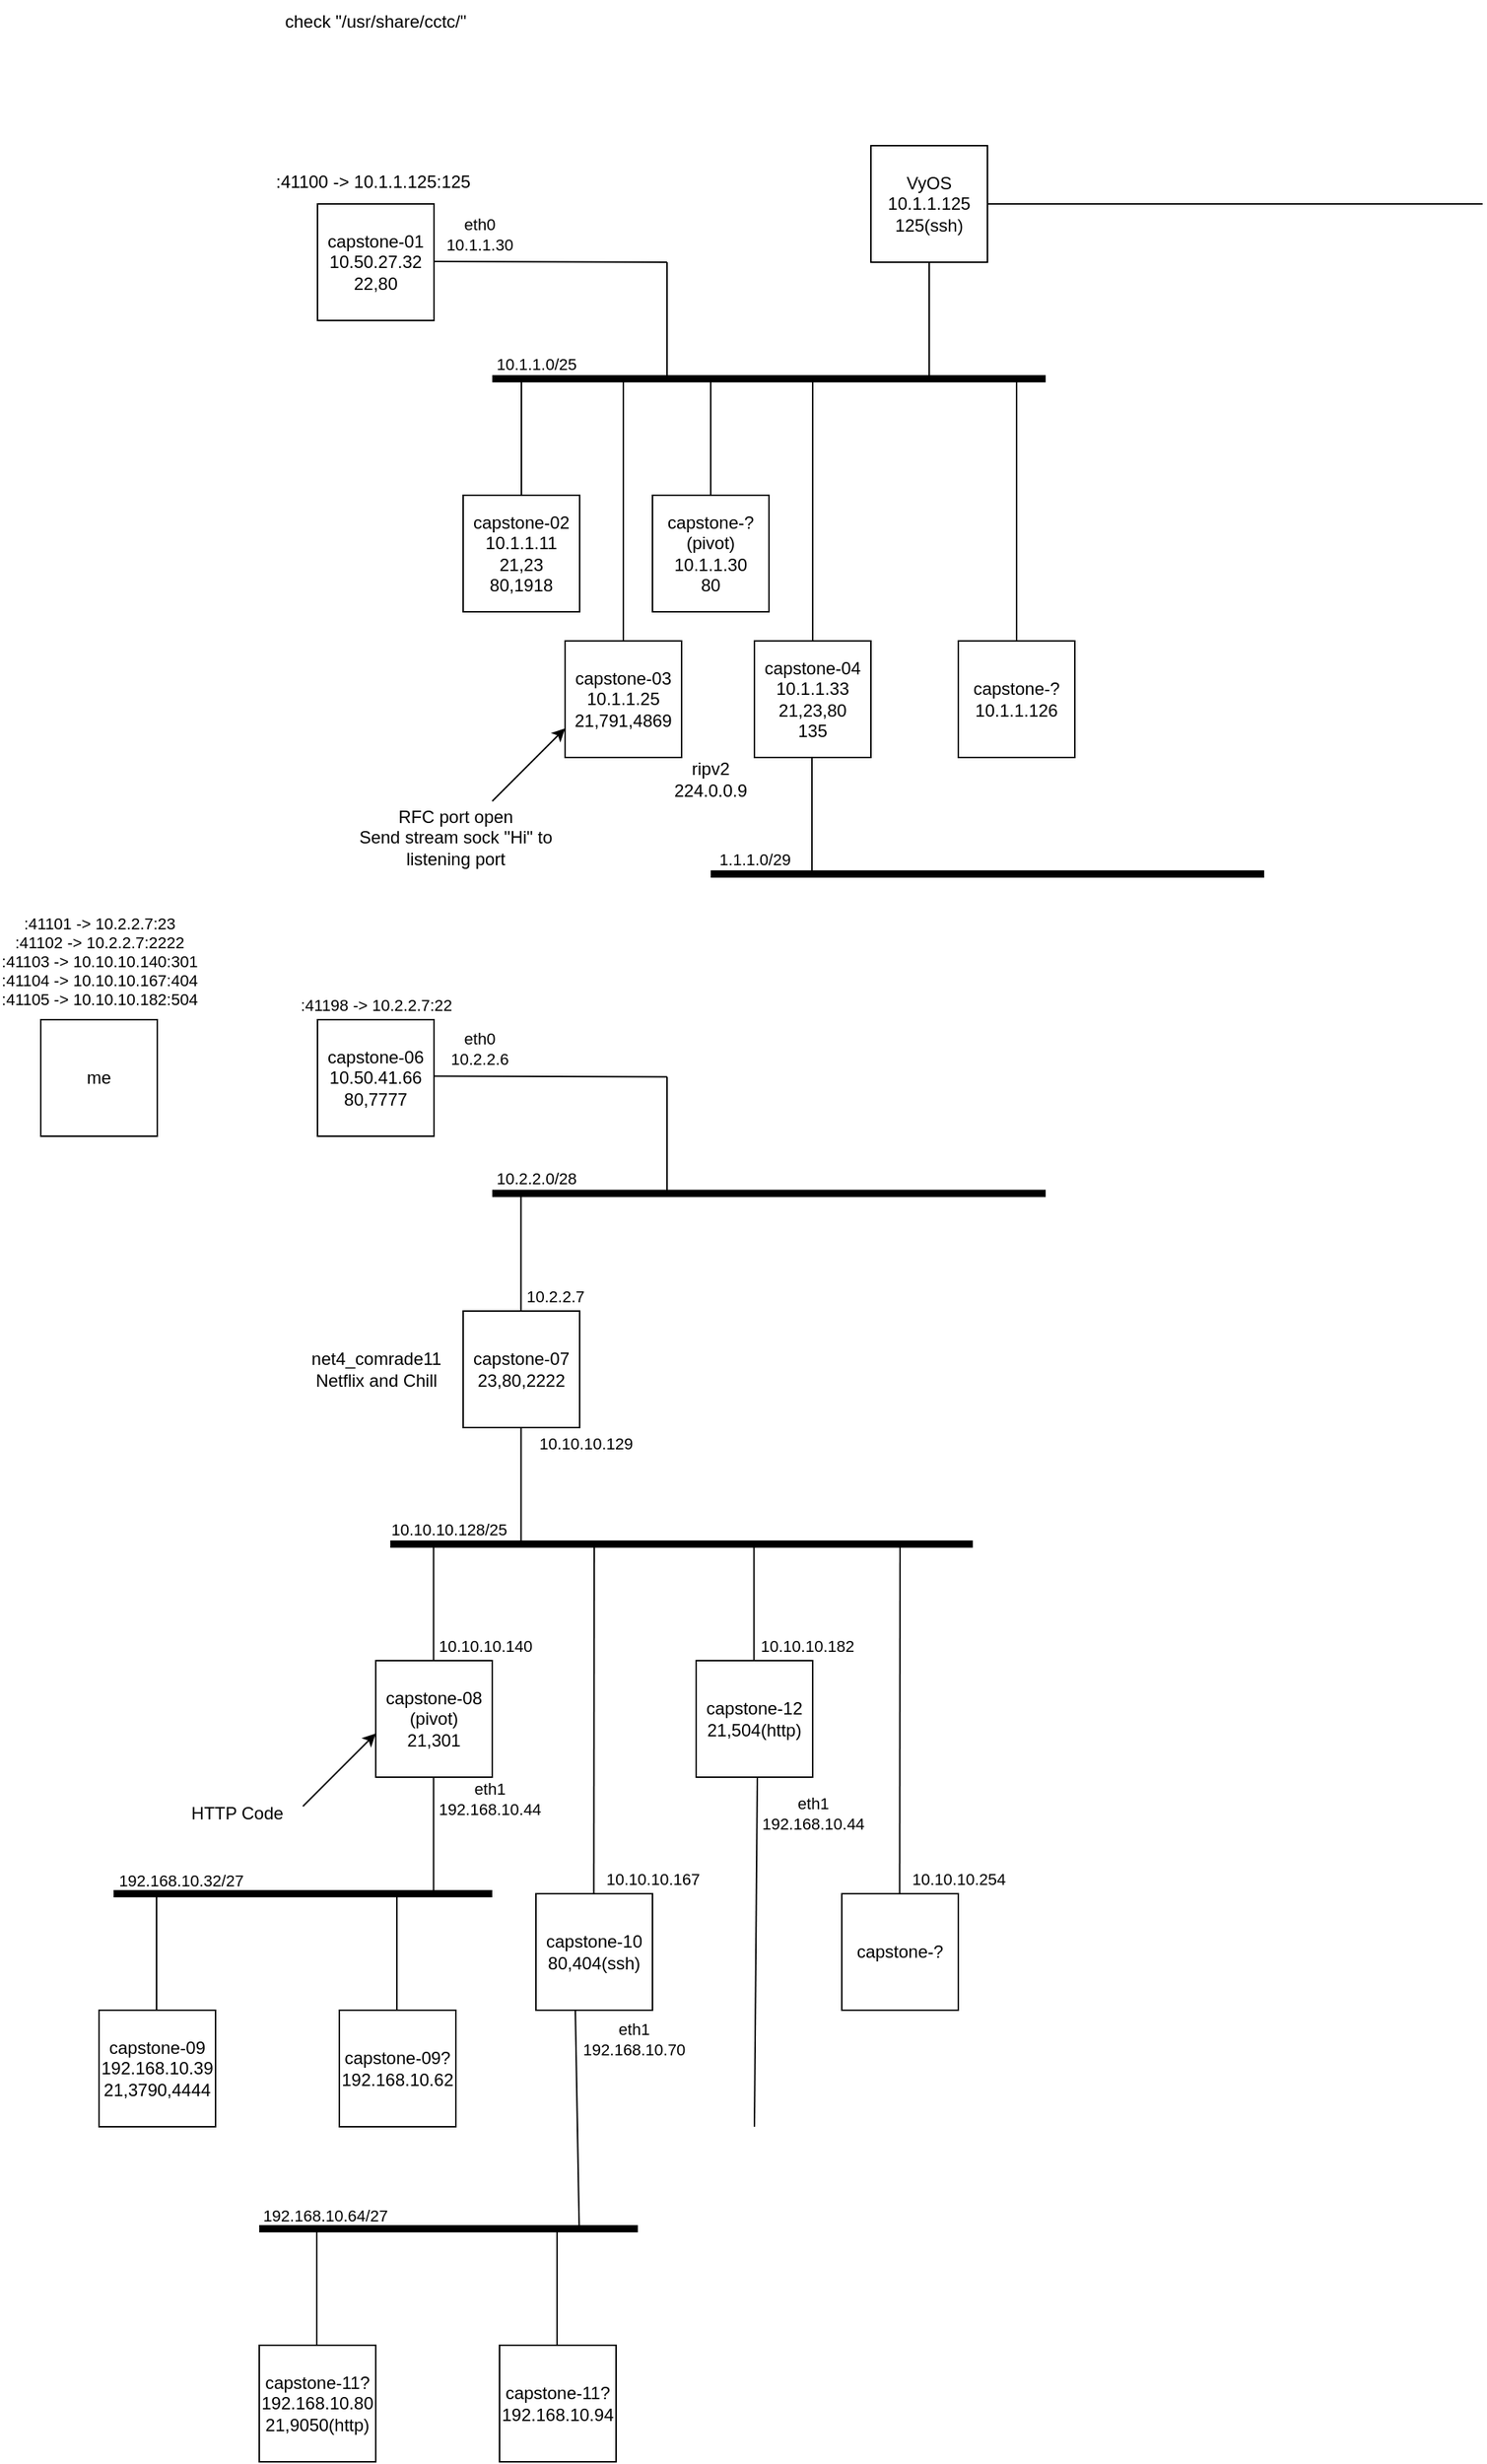 <mxfile version="21.7.5" type="github">
  <diagram name="Page-1" id="q22vDRDVClw7SfhrLBAg">
    <mxGraphModel dx="5839" dy="1155" grid="1" gridSize="10" guides="1" tooltips="1" connect="1" arrows="1" fold="1" page="1" pageScale="1" pageWidth="5000" pageHeight="2200" math="0" shadow="0">
      <root>
        <mxCell id="0" />
        <mxCell id="1" parent="0" />
        <mxCell id="Lxi-VZEPYBUedBM2jNJC-1" value="capstone-01&lt;br&gt;10.50.27.32&lt;br&gt;22,80" style="whiteSpace=wrap;html=1;aspect=fixed;" parent="1" vertex="1">
          <mxGeometry x="40" y="280" width="80" height="80" as="geometry" />
        </mxCell>
        <mxCell id="Lxi-VZEPYBUedBM2jNJC-2" value="check&amp;nbsp;&quot;/usr/share/cctc/&quot;" style="text;html=1;strokeColor=none;fillColor=none;align=center;verticalAlign=middle;whiteSpace=wrap;rounded=0;" parent="1" vertex="1">
          <mxGeometry x="50" y="140" width="60" height="30" as="geometry" />
        </mxCell>
        <mxCell id="Lxi-VZEPYBUedBM2jNJC-3" value="" style="endArrow=none;html=1;rounded=0;" parent="1" edge="1">
          <mxGeometry width="50" height="50" relative="1" as="geometry">
            <mxPoint x="120" y="319.5" as="sourcePoint" />
            <mxPoint x="280" y="320" as="targetPoint" />
          </mxGeometry>
        </mxCell>
        <mxCell id="Lxi-VZEPYBUedBM2jNJC-4" value="eth0&lt;br&gt;10.1.1.30" style="edgeLabel;html=1;align=center;verticalAlign=middle;resizable=0;points=[];" parent="Lxi-VZEPYBUedBM2jNJC-3" vertex="1" connectable="0">
          <mxGeometry x="-0.004" relative="1" as="geometry">
            <mxPoint x="-49" y="-19" as="offset" />
          </mxGeometry>
        </mxCell>
        <mxCell id="Lxi-VZEPYBUedBM2jNJC-19" value="10.1.1.0/25" style="edgeLabel;html=1;align=center;verticalAlign=middle;resizable=0;points=[];" parent="Lxi-VZEPYBUedBM2jNJC-3" vertex="1" connectable="0">
          <mxGeometry x="-0.004" relative="1" as="geometry">
            <mxPoint x="-10" y="70" as="offset" />
          </mxGeometry>
        </mxCell>
        <mxCell id="Lxi-VZEPYBUedBM2jNJC-29" value="1.1.1.0/29" style="edgeLabel;html=1;align=center;verticalAlign=middle;resizable=0;points=[];" parent="Lxi-VZEPYBUedBM2jNJC-3" vertex="1" connectable="0">
          <mxGeometry x="-0.004" relative="1" as="geometry">
            <mxPoint x="140" y="410" as="offset" />
          </mxGeometry>
        </mxCell>
        <mxCell id="Lxi-VZEPYBUedBM2jNJC-5" value="" style="endArrow=none;html=1;rounded=0;" parent="1" edge="1">
          <mxGeometry width="50" height="50" relative="1" as="geometry">
            <mxPoint x="280" y="400" as="sourcePoint" />
            <mxPoint x="280" y="320" as="targetPoint" />
          </mxGeometry>
        </mxCell>
        <mxCell id="Lxi-VZEPYBUedBM2jNJC-6" value="" style="endArrow=none;html=1;rounded=0;strokeWidth=5;" parent="1" edge="1">
          <mxGeometry width="50" height="50" relative="1" as="geometry">
            <mxPoint x="160" y="400" as="sourcePoint" />
            <mxPoint x="540" y="400" as="targetPoint" />
          </mxGeometry>
        </mxCell>
        <mxCell id="Lxi-VZEPYBUedBM2jNJC-7" value="" style="endArrow=none;html=1;rounded=0;" parent="1" edge="1">
          <mxGeometry width="50" height="50" relative="1" as="geometry">
            <mxPoint x="180" y="480" as="sourcePoint" />
            <mxPoint x="180" y="400" as="targetPoint" />
          </mxGeometry>
        </mxCell>
        <mxCell id="Lxi-VZEPYBUedBM2jNJC-8" value="" style="endArrow=none;html=1;rounded=0;exitX=0.5;exitY=0;exitDx=0;exitDy=0;" parent="1" source="Lxi-VZEPYBUedBM2jNJC-12" edge="1">
          <mxGeometry width="50" height="50" relative="1" as="geometry">
            <mxPoint x="250" y="520" as="sourcePoint" />
            <mxPoint x="250" y="400" as="targetPoint" />
          </mxGeometry>
        </mxCell>
        <mxCell id="Lxi-VZEPYBUedBM2jNJC-9" value="" style="endArrow=none;html=1;rounded=0;" parent="1" edge="1">
          <mxGeometry width="50" height="50" relative="1" as="geometry">
            <mxPoint x="380" y="580" as="sourcePoint" />
            <mxPoint x="380" y="400" as="targetPoint" />
          </mxGeometry>
        </mxCell>
        <mxCell id="Lxi-VZEPYBUedBM2jNJC-10" value="" style="endArrow=none;html=1;rounded=0;" parent="1" edge="1">
          <mxGeometry width="50" height="50" relative="1" as="geometry">
            <mxPoint x="310" y="480" as="sourcePoint" />
            <mxPoint x="310" y="400" as="targetPoint" />
          </mxGeometry>
        </mxCell>
        <mxCell id="Lxi-VZEPYBUedBM2jNJC-11" value="capstone-02&lt;br&gt;10.1.1.11&lt;br&gt;21,23&lt;br&gt;80,1918" style="whiteSpace=wrap;html=1;aspect=fixed;" parent="1" vertex="1">
          <mxGeometry x="140" y="480" width="80" height="80" as="geometry" />
        </mxCell>
        <mxCell id="Lxi-VZEPYBUedBM2jNJC-12" value="capstone-03&lt;br&gt;10.1.1.25&lt;br&gt;21,791,4869" style="whiteSpace=wrap;html=1;aspect=fixed;" parent="1" vertex="1">
          <mxGeometry x="210" y="580" width="80" height="80" as="geometry" />
        </mxCell>
        <mxCell id="Lxi-VZEPYBUedBM2jNJC-13" value="capstone-?&lt;br&gt;(pivot)&lt;br&gt;10.1.1.30&lt;br&gt;80" style="whiteSpace=wrap;html=1;aspect=fixed;" parent="1" vertex="1">
          <mxGeometry x="270" y="480" width="80" height="80" as="geometry" />
        </mxCell>
        <mxCell id="Lxi-VZEPYBUedBM2jNJC-14" value="capstone-04 10.1.1.33&lt;br&gt;21,23,80&lt;br&gt;135" style="whiteSpace=wrap;html=1;aspect=fixed;" parent="1" vertex="1">
          <mxGeometry x="340" y="580" width="80" height="80" as="geometry" />
        </mxCell>
        <mxCell id="Lxi-VZEPYBUedBM2jNJC-15" value="VyOS&lt;br&gt;10.1.1.125&lt;br&gt;125(ssh)" style="whiteSpace=wrap;html=1;aspect=fixed;" parent="1" vertex="1">
          <mxGeometry x="420" y="240" width="80" height="80" as="geometry" />
        </mxCell>
        <mxCell id="Lxi-VZEPYBUedBM2jNJC-16" value="" style="endArrow=none;html=1;rounded=0;" parent="1" edge="1">
          <mxGeometry width="50" height="50" relative="1" as="geometry">
            <mxPoint x="460" y="400" as="sourcePoint" />
            <mxPoint x="460" y="320" as="targetPoint" />
          </mxGeometry>
        </mxCell>
        <mxCell id="Lxi-VZEPYBUedBM2jNJC-17" value="" style="endArrow=none;html=1;rounded=0;" parent="1" edge="1">
          <mxGeometry width="50" height="50" relative="1" as="geometry">
            <mxPoint x="520" y="580" as="sourcePoint" />
            <mxPoint x="520" y="400" as="targetPoint" />
          </mxGeometry>
        </mxCell>
        <mxCell id="Lxi-VZEPYBUedBM2jNJC-18" value="capstone-?&lt;br&gt;10.1.1.126" style="whiteSpace=wrap;html=1;aspect=fixed;" parent="1" vertex="1">
          <mxGeometry x="480" y="580" width="80" height="80" as="geometry" />
        </mxCell>
        <mxCell id="Lxi-VZEPYBUedBM2jNJC-20" value="HTTP Code" style="text;html=1;strokeColor=none;fillColor=none;align=center;verticalAlign=middle;whiteSpace=wrap;rounded=0;" parent="1" vertex="1">
          <mxGeometry x="-90" y="1370" width="150" height="30" as="geometry" />
        </mxCell>
        <mxCell id="Lxi-VZEPYBUedBM2jNJC-21" value="" style="endArrow=classic;html=1;rounded=0;" parent="1" edge="1">
          <mxGeometry width="50" height="50" relative="1" as="geometry">
            <mxPoint x="30" y="1380" as="sourcePoint" />
            <mxPoint x="80" y="1330" as="targetPoint" />
          </mxGeometry>
        </mxCell>
        <mxCell id="Lxi-VZEPYBUedBM2jNJC-22" value=":41100 -&amp;gt; 10.1.1.125:125&amp;nbsp;" style="text;html=1;strokeColor=none;fillColor=none;align=center;verticalAlign=middle;whiteSpace=wrap;rounded=0;" parent="1" vertex="1">
          <mxGeometry x="-10" y="250" width="180" height="30" as="geometry" />
        </mxCell>
        <mxCell id="Lxi-VZEPYBUedBM2jNJC-24" value="RFC port open&lt;br&gt;Send stream sock &quot;Hi&quot; to listening port" style="text;html=1;strokeColor=none;fillColor=none;align=center;verticalAlign=middle;whiteSpace=wrap;rounded=0;" parent="1" vertex="1">
          <mxGeometry x="60" y="700" width="150" height="30" as="geometry" />
        </mxCell>
        <mxCell id="Lxi-VZEPYBUedBM2jNJC-25" value="" style="endArrow=classic;html=1;rounded=0;" parent="1" edge="1">
          <mxGeometry width="50" height="50" relative="1" as="geometry">
            <mxPoint x="160" y="690" as="sourcePoint" />
            <mxPoint x="210" y="640" as="targetPoint" />
          </mxGeometry>
        </mxCell>
        <mxCell id="Lxi-VZEPYBUedBM2jNJC-26" value="ripv2&lt;br&gt;224.0.0.9" style="text;html=1;strokeColor=none;fillColor=none;align=center;verticalAlign=middle;whiteSpace=wrap;rounded=0;" parent="1" vertex="1">
          <mxGeometry x="280" y="660" width="60" height="30" as="geometry" />
        </mxCell>
        <mxCell id="Lxi-VZEPYBUedBM2jNJC-27" value="" style="endArrow=none;html=1;rounded=0;" parent="1" edge="1">
          <mxGeometry width="50" height="50" relative="1" as="geometry">
            <mxPoint x="379.5" y="740" as="sourcePoint" />
            <mxPoint x="379.5" y="660" as="targetPoint" />
          </mxGeometry>
        </mxCell>
        <mxCell id="Lxi-VZEPYBUedBM2jNJC-28" value="" style="endArrow=none;html=1;rounded=0;strokeWidth=5;" parent="1" edge="1">
          <mxGeometry width="50" height="50" relative="1" as="geometry">
            <mxPoint x="310" y="740" as="sourcePoint" />
            <mxPoint x="690" y="740" as="targetPoint" />
          </mxGeometry>
        </mxCell>
        <mxCell id="Lxi-VZEPYBUedBM2jNJC-30" value="" style="endArrow=none;html=1;rounded=0;entryX=1;entryY=0.5;entryDx=0;entryDy=0;" parent="1" target="Lxi-VZEPYBUedBM2jNJC-15" edge="1">
          <mxGeometry width="50" height="50" relative="1" as="geometry">
            <mxPoint x="840" y="280" as="sourcePoint" />
            <mxPoint x="590" y="270" as="targetPoint" />
          </mxGeometry>
        </mxCell>
        <mxCell id="Lxi-VZEPYBUedBM2jNJC-31" value="capstone-06&lt;br&gt;10.50.41.66&lt;br&gt;80,7777" style="whiteSpace=wrap;html=1;aspect=fixed;" parent="1" vertex="1">
          <mxGeometry x="40" y="840" width="80" height="80" as="geometry" />
        </mxCell>
        <mxCell id="Lxi-VZEPYBUedBM2jNJC-32" value="" style="endArrow=none;html=1;rounded=0;" parent="1" edge="1">
          <mxGeometry width="50" height="50" relative="1" as="geometry">
            <mxPoint x="120" y="878.75" as="sourcePoint" />
            <mxPoint x="280" y="879.25" as="targetPoint" />
          </mxGeometry>
        </mxCell>
        <mxCell id="Lxi-VZEPYBUedBM2jNJC-33" value="eth0&lt;br&gt;10.2.2.6" style="edgeLabel;html=1;align=center;verticalAlign=middle;resizable=0;points=[];" parent="Lxi-VZEPYBUedBM2jNJC-32" vertex="1" connectable="0">
          <mxGeometry x="-0.004" relative="1" as="geometry">
            <mxPoint x="-49" y="-19" as="offset" />
          </mxGeometry>
        </mxCell>
        <mxCell id="Lxi-VZEPYBUedBM2jNJC-34" value="10.2.2.0/28" style="edgeLabel;html=1;align=center;verticalAlign=middle;resizable=0;points=[];" parent="Lxi-VZEPYBUedBM2jNJC-32" vertex="1" connectable="0">
          <mxGeometry x="-0.004" relative="1" as="geometry">
            <mxPoint x="-10" y="70" as="offset" />
          </mxGeometry>
        </mxCell>
        <mxCell id="Lxi-VZEPYBUedBM2jNJC-44" value=":41101 -&amp;gt; 10.2.2.7:23&lt;br&gt;:41102 -&amp;gt; 10.2.2.7:2222&lt;br&gt;:41103 -&amp;gt; 10.10.10.140:301&lt;br&gt;:41104 -&amp;gt; 10.10.10.167:404&lt;br&gt;:41105 -&amp;gt; 10.10.10.182:504" style="edgeLabel;html=1;align=center;verticalAlign=middle;resizable=0;points=[];" parent="Lxi-VZEPYBUedBM2jNJC-32" vertex="1" connectable="0">
          <mxGeometry x="-0.004" relative="1" as="geometry">
            <mxPoint x="-310" y="-79" as="offset" />
          </mxGeometry>
        </mxCell>
        <mxCell id="Lxi-VZEPYBUedBM2jNJC-45" value=":41198 -&amp;gt; 10.2.2.7:22" style="edgeLabel;html=1;align=center;verticalAlign=middle;resizable=0;points=[];" parent="Lxi-VZEPYBUedBM2jNJC-32" vertex="1" connectable="0">
          <mxGeometry x="-0.004" relative="1" as="geometry">
            <mxPoint x="-120" y="-49" as="offset" />
          </mxGeometry>
        </mxCell>
        <mxCell id="Lxi-VZEPYBUedBM2jNJC-36" value="" style="endArrow=none;html=1;rounded=0;" parent="1" edge="1">
          <mxGeometry width="50" height="50" relative="1" as="geometry">
            <mxPoint x="280" y="959.25" as="sourcePoint" />
            <mxPoint x="280" y="879.25" as="targetPoint" />
          </mxGeometry>
        </mxCell>
        <mxCell id="Lxi-VZEPYBUedBM2jNJC-37" value="" style="endArrow=none;html=1;rounded=0;strokeWidth=5;" parent="1" edge="1">
          <mxGeometry width="50" height="50" relative="1" as="geometry">
            <mxPoint x="160" y="959.25" as="sourcePoint" />
            <mxPoint x="540" y="959.25" as="targetPoint" />
          </mxGeometry>
        </mxCell>
        <mxCell id="Lxi-VZEPYBUedBM2jNJC-38" value="" style="endArrow=none;html=1;rounded=0;" parent="1" edge="1">
          <mxGeometry width="50" height="50" relative="1" as="geometry">
            <mxPoint x="179.71" y="1040" as="sourcePoint" />
            <mxPoint x="179.71" y="960" as="targetPoint" />
          </mxGeometry>
        </mxCell>
        <mxCell id="Lxi-VZEPYBUedBM2jNJC-42" value="10.2.2.7" style="edgeLabel;html=1;align=center;verticalAlign=middle;resizable=0;points=[];" parent="Lxi-VZEPYBUedBM2jNJC-38" vertex="1" connectable="0">
          <mxGeometry x="-0.484" y="1" relative="1" as="geometry">
            <mxPoint x="24" y="10" as="offset" />
          </mxGeometry>
        </mxCell>
        <mxCell id="Lxi-VZEPYBUedBM2jNJC-43" value="10.10.10.129" style="edgeLabel;html=1;align=center;verticalAlign=middle;resizable=0;points=[];" parent="Lxi-VZEPYBUedBM2jNJC-38" vertex="1" connectable="0">
          <mxGeometry x="-0.484" y="1" relative="1" as="geometry">
            <mxPoint x="45" y="111" as="offset" />
          </mxGeometry>
        </mxCell>
        <mxCell id="Lxi-VZEPYBUedBM2jNJC-48" value="10.10.10.128/25" style="edgeLabel;html=1;align=center;verticalAlign=middle;resizable=0;points=[];" parent="Lxi-VZEPYBUedBM2jNJC-38" vertex="1" connectable="0">
          <mxGeometry x="-0.484" y="1" relative="1" as="geometry">
            <mxPoint x="-49" y="170" as="offset" />
          </mxGeometry>
        </mxCell>
        <mxCell id="Lxi-VZEPYBUedBM2jNJC-39" value="capstone-07&lt;br&gt;23,80,2222" style="whiteSpace=wrap;html=1;aspect=fixed;" parent="1" vertex="1">
          <mxGeometry x="140" y="1040" width="80" height="80" as="geometry" />
        </mxCell>
        <mxCell id="Lxi-VZEPYBUedBM2jNJC-40" value="net4_comrade11&lt;br&gt;Netflix and Chill" style="text;html=1;align=center;verticalAlign=middle;resizable=0;points=[];autosize=1;strokeColor=none;fillColor=none;" parent="1" vertex="1">
          <mxGeometry x="25" y="1060" width="110" height="40" as="geometry" />
        </mxCell>
        <mxCell id="Lxi-VZEPYBUedBM2jNJC-41" value="" style="endArrow=none;html=1;rounded=0;" parent="1" edge="1">
          <mxGeometry width="50" height="50" relative="1" as="geometry">
            <mxPoint x="179.76" y="1200" as="sourcePoint" />
            <mxPoint x="179.76" y="1120" as="targetPoint" />
          </mxGeometry>
        </mxCell>
        <mxCell id="Lxi-VZEPYBUedBM2jNJC-46" value="me" style="whiteSpace=wrap;html=1;aspect=fixed;" parent="1" vertex="1">
          <mxGeometry x="-150" y="840" width="80" height="80" as="geometry" />
        </mxCell>
        <mxCell id="Lxi-VZEPYBUedBM2jNJC-47" value="" style="endArrow=none;html=1;rounded=0;strokeWidth=5;" parent="1" edge="1">
          <mxGeometry width="50" height="50" relative="1" as="geometry">
            <mxPoint x="90" y="1200" as="sourcePoint" />
            <mxPoint x="490" y="1200" as="targetPoint" />
          </mxGeometry>
        </mxCell>
        <mxCell id="Lxi-VZEPYBUedBM2jNJC-49" value="capstone-08&lt;br&gt;(pivot)&lt;br&gt;21,301" style="whiteSpace=wrap;html=1;aspect=fixed;" parent="1" vertex="1">
          <mxGeometry x="80" y="1280" width="80" height="80" as="geometry" />
        </mxCell>
        <mxCell id="Lxi-VZEPYBUedBM2jNJC-50" value="" style="endArrow=none;html=1;rounded=0;" parent="1" edge="1">
          <mxGeometry width="50" height="50" relative="1" as="geometry">
            <mxPoint x="119.71" y="1280" as="sourcePoint" />
            <mxPoint x="119.71" y="1200" as="targetPoint" />
          </mxGeometry>
        </mxCell>
        <mxCell id="Lxi-VZEPYBUedBM2jNJC-51" value="10.10.10.140" style="edgeLabel;html=1;align=center;verticalAlign=middle;resizable=0;points=[];" parent="Lxi-VZEPYBUedBM2jNJC-50" vertex="1" connectable="0">
          <mxGeometry x="-0.484" y="1" relative="1" as="geometry">
            <mxPoint x="36" y="10" as="offset" />
          </mxGeometry>
        </mxCell>
        <mxCell id="Lxi-VZEPYBUedBM2jNJC-66" value="10.10.10.167" style="edgeLabel;html=1;align=center;verticalAlign=middle;resizable=0;points=[];" parent="Lxi-VZEPYBUedBM2jNJC-50" vertex="1" connectable="0">
          <mxGeometry x="-0.484" y="1" relative="1" as="geometry">
            <mxPoint x="151" y="170" as="offset" />
          </mxGeometry>
        </mxCell>
        <mxCell id="Lxi-VZEPYBUedBM2jNJC-67" value="10.10.10.182" style="edgeLabel;html=1;align=center;verticalAlign=middle;resizable=0;points=[];" parent="Lxi-VZEPYBUedBM2jNJC-50" vertex="1" connectable="0">
          <mxGeometry x="-0.484" y="1" relative="1" as="geometry">
            <mxPoint x="257" y="10" as="offset" />
          </mxGeometry>
        </mxCell>
        <mxCell id="Lxi-VZEPYBUedBM2jNJC-68" value="10.10.10.254" style="edgeLabel;html=1;align=center;verticalAlign=middle;resizable=0;points=[];" parent="Lxi-VZEPYBUedBM2jNJC-50" vertex="1" connectable="0">
          <mxGeometry x="-0.484" y="1" relative="1" as="geometry">
            <mxPoint x="361" y="170" as="offset" />
          </mxGeometry>
        </mxCell>
        <mxCell id="Lxi-VZEPYBUedBM2jNJC-54" value="capstone-10&lt;br&gt;80,404(ssh)" style="whiteSpace=wrap;html=1;aspect=fixed;" parent="1" vertex="1">
          <mxGeometry x="190" y="1440" width="80" height="80" as="geometry" />
        </mxCell>
        <mxCell id="Lxi-VZEPYBUedBM2jNJC-55" value="" style="endArrow=none;html=1;rounded=0;" parent="1" edge="1">
          <mxGeometry width="50" height="50" relative="1" as="geometry">
            <mxPoint x="229.71" y="1440" as="sourcePoint" />
            <mxPoint x="230" y="1200" as="targetPoint" />
          </mxGeometry>
        </mxCell>
        <mxCell id="Lxi-VZEPYBUedBM2jNJC-60" value="capstone-12&lt;br&gt;21,504(http)" style="whiteSpace=wrap;html=1;aspect=fixed;" parent="1" vertex="1">
          <mxGeometry x="300" y="1280" width="80" height="80" as="geometry" />
        </mxCell>
        <mxCell id="Lxi-VZEPYBUedBM2jNJC-61" value="" style="endArrow=none;html=1;rounded=0;" parent="1" edge="1">
          <mxGeometry width="50" height="50" relative="1" as="geometry">
            <mxPoint x="339.71" y="1280" as="sourcePoint" />
            <mxPoint x="339.71" y="1200" as="targetPoint" />
          </mxGeometry>
        </mxCell>
        <mxCell id="Lxi-VZEPYBUedBM2jNJC-69" value="capstone-?" style="whiteSpace=wrap;html=1;aspect=fixed;" parent="1" vertex="1">
          <mxGeometry x="400" y="1440" width="80" height="80" as="geometry" />
        </mxCell>
        <mxCell id="Lxi-VZEPYBUedBM2jNJC-70" value="" style="endArrow=none;html=1;rounded=0;" parent="1" edge="1">
          <mxGeometry width="50" height="50" relative="1" as="geometry">
            <mxPoint x="439.71" y="1440" as="sourcePoint" />
            <mxPoint x="440" y="1200" as="targetPoint" />
          </mxGeometry>
        </mxCell>
        <mxCell id="Lxi-VZEPYBUedBM2jNJC-72" value="" style="endArrow=none;html=1;rounded=0;" parent="1" edge="1">
          <mxGeometry width="50" height="50" relative="1" as="geometry">
            <mxPoint x="119.71" y="1440" as="sourcePoint" />
            <mxPoint x="119.71" y="1360" as="targetPoint" />
          </mxGeometry>
        </mxCell>
        <mxCell id="Lxi-VZEPYBUedBM2jNJC-73" value="eth1&lt;br&gt;192.168.10.44" style="edgeLabel;html=1;align=center;verticalAlign=middle;resizable=0;points=[];" parent="Lxi-VZEPYBUedBM2jNJC-72" vertex="1" connectable="0">
          <mxGeometry x="-0.484" y="1" relative="1" as="geometry">
            <mxPoint x="39" y="-45" as="offset" />
          </mxGeometry>
        </mxCell>
        <mxCell id="Lxi-VZEPYBUedBM2jNJC-81" value="192.168.10.32/27" style="edgeLabel;html=1;align=center;verticalAlign=middle;resizable=0;points=[];" parent="Lxi-VZEPYBUedBM2jNJC-72" vertex="1" connectable="0">
          <mxGeometry x="-0.484" y="1" relative="1" as="geometry">
            <mxPoint x="-173" y="11" as="offset" />
          </mxGeometry>
        </mxCell>
        <mxCell id="Lxi-VZEPYBUedBM2jNJC-77" value="capstone-09?&lt;br style=&quot;border-color: var(--border-color);&quot;&gt;192.168.10.62" style="whiteSpace=wrap;html=1;aspect=fixed;" parent="1" vertex="1">
          <mxGeometry x="55" y="1520" width="80" height="80" as="geometry" />
        </mxCell>
        <mxCell id="Lxi-VZEPYBUedBM2jNJC-80" value="" style="endArrow=none;html=1;rounded=0;strokeWidth=5;" parent="1" edge="1">
          <mxGeometry width="50" height="50" relative="1" as="geometry">
            <mxPoint x="-100" y="1440" as="sourcePoint" />
            <mxPoint x="160" y="1440" as="targetPoint" />
          </mxGeometry>
        </mxCell>
        <mxCell id="Lxi-VZEPYBUedBM2jNJC-89" value="" style="endArrow=none;html=1;rounded=0;" parent="1" edge="1">
          <mxGeometry width="50" height="50" relative="1" as="geometry">
            <mxPoint x="94.5" y="1520" as="sourcePoint" />
            <mxPoint x="94.5" y="1440" as="targetPoint" />
          </mxGeometry>
        </mxCell>
        <mxCell id="Lxi-VZEPYBUedBM2jNJC-97" value="" style="endArrow=none;html=1;rounded=0;" parent="1" edge="1">
          <mxGeometry width="50" height="50" relative="1" as="geometry">
            <mxPoint x="-70.5" y="1520" as="sourcePoint" />
            <mxPoint x="-70.5" y="1440" as="targetPoint" />
          </mxGeometry>
        </mxCell>
        <mxCell id="Lxi-VZEPYBUedBM2jNJC-98" value="capstone-09&lt;br&gt;192.168.10.39&lt;br&gt;21,3790,4444" style="whiteSpace=wrap;html=1;aspect=fixed;" parent="1" vertex="1">
          <mxGeometry x="-110" y="1520" width="80" height="80" as="geometry" />
        </mxCell>
        <mxCell id="UqKSWFxO17SUfJGHYRuE-1" value="" style="endArrow=none;html=1;rounded=0;entryX=0.338;entryY=1.005;entryDx=0;entryDy=0;entryPerimeter=0;" edge="1" parent="1" target="Lxi-VZEPYBUedBM2jNJC-54">
          <mxGeometry width="50" height="50" relative="1" as="geometry">
            <mxPoint x="219.71" y="1670" as="sourcePoint" />
            <mxPoint x="219.71" y="1590" as="targetPoint" />
          </mxGeometry>
        </mxCell>
        <mxCell id="UqKSWFxO17SUfJGHYRuE-2" value="eth1&lt;br&gt;192.168.10.70" style="edgeLabel;html=1;align=center;verticalAlign=middle;resizable=0;points=[];" vertex="1" connectable="0" parent="UqKSWFxO17SUfJGHYRuE-1">
          <mxGeometry x="-0.484" y="1" relative="1" as="geometry">
            <mxPoint x="39" y="-92" as="offset" />
          </mxGeometry>
        </mxCell>
        <mxCell id="UqKSWFxO17SUfJGHYRuE-3" value="192.168.10.64/27" style="edgeLabel;html=1;align=center;verticalAlign=middle;resizable=0;points=[];" vertex="1" connectable="0" parent="UqKSWFxO17SUfJGHYRuE-1">
          <mxGeometry x="-0.484" y="1" relative="1" as="geometry">
            <mxPoint x="-173" y="29" as="offset" />
          </mxGeometry>
        </mxCell>
        <mxCell id="UqKSWFxO17SUfJGHYRuE-4" value="" style="endArrow=none;html=1;rounded=0;strokeWidth=5;" edge="1" parent="1">
          <mxGeometry width="50" height="50" relative="1" as="geometry">
            <mxPoint y="1670" as="sourcePoint" />
            <mxPoint x="260" y="1670" as="targetPoint" />
          </mxGeometry>
        </mxCell>
        <mxCell id="UqKSWFxO17SUfJGHYRuE-5" value="capstone-11?&lt;br&gt;192.168.10.80&lt;br&gt;21,9050(http)" style="whiteSpace=wrap;html=1;aspect=fixed;" vertex="1" parent="1">
          <mxGeometry y="1750" width="80" height="80" as="geometry" />
        </mxCell>
        <mxCell id="UqKSWFxO17SUfJGHYRuE-6" value="capstone-11?&lt;br style=&quot;border-color: var(--border-color);&quot;&gt;192.168.10.94" style="whiteSpace=wrap;html=1;aspect=fixed;" vertex="1" parent="1">
          <mxGeometry x="165" y="1750" width="80" height="80" as="geometry" />
        </mxCell>
        <mxCell id="UqKSWFxO17SUfJGHYRuE-7" value="" style="endArrow=none;html=1;rounded=0;" edge="1" parent="1">
          <mxGeometry width="50" height="50" relative="1" as="geometry">
            <mxPoint x="204.5" y="1750" as="sourcePoint" />
            <mxPoint x="204.5" y="1670" as="targetPoint" />
          </mxGeometry>
        </mxCell>
        <mxCell id="UqKSWFxO17SUfJGHYRuE-8" value="" style="endArrow=none;html=1;rounded=0;" edge="1" parent="1">
          <mxGeometry width="50" height="50" relative="1" as="geometry">
            <mxPoint x="39.5" y="1750" as="sourcePoint" />
            <mxPoint x="39.5" y="1670" as="targetPoint" />
          </mxGeometry>
        </mxCell>
        <mxCell id="UqKSWFxO17SUfJGHYRuE-9" value="" style="endArrow=none;html=1;rounded=0;" edge="1" parent="1">
          <mxGeometry width="50" height="50" relative="1" as="geometry">
            <mxPoint x="340" y="1600" as="sourcePoint" />
            <mxPoint x="342" y="1360" as="targetPoint" />
          </mxGeometry>
        </mxCell>
        <mxCell id="UqKSWFxO17SUfJGHYRuE-10" value="eth1&lt;br&gt;192.168.10.44" style="edgeLabel;html=1;align=center;verticalAlign=middle;resizable=0;points=[];" vertex="1" connectable="0" parent="UqKSWFxO17SUfJGHYRuE-9">
          <mxGeometry x="-0.484" y="1" relative="1" as="geometry">
            <mxPoint x="40" y="-153" as="offset" />
          </mxGeometry>
        </mxCell>
      </root>
    </mxGraphModel>
  </diagram>
</mxfile>
